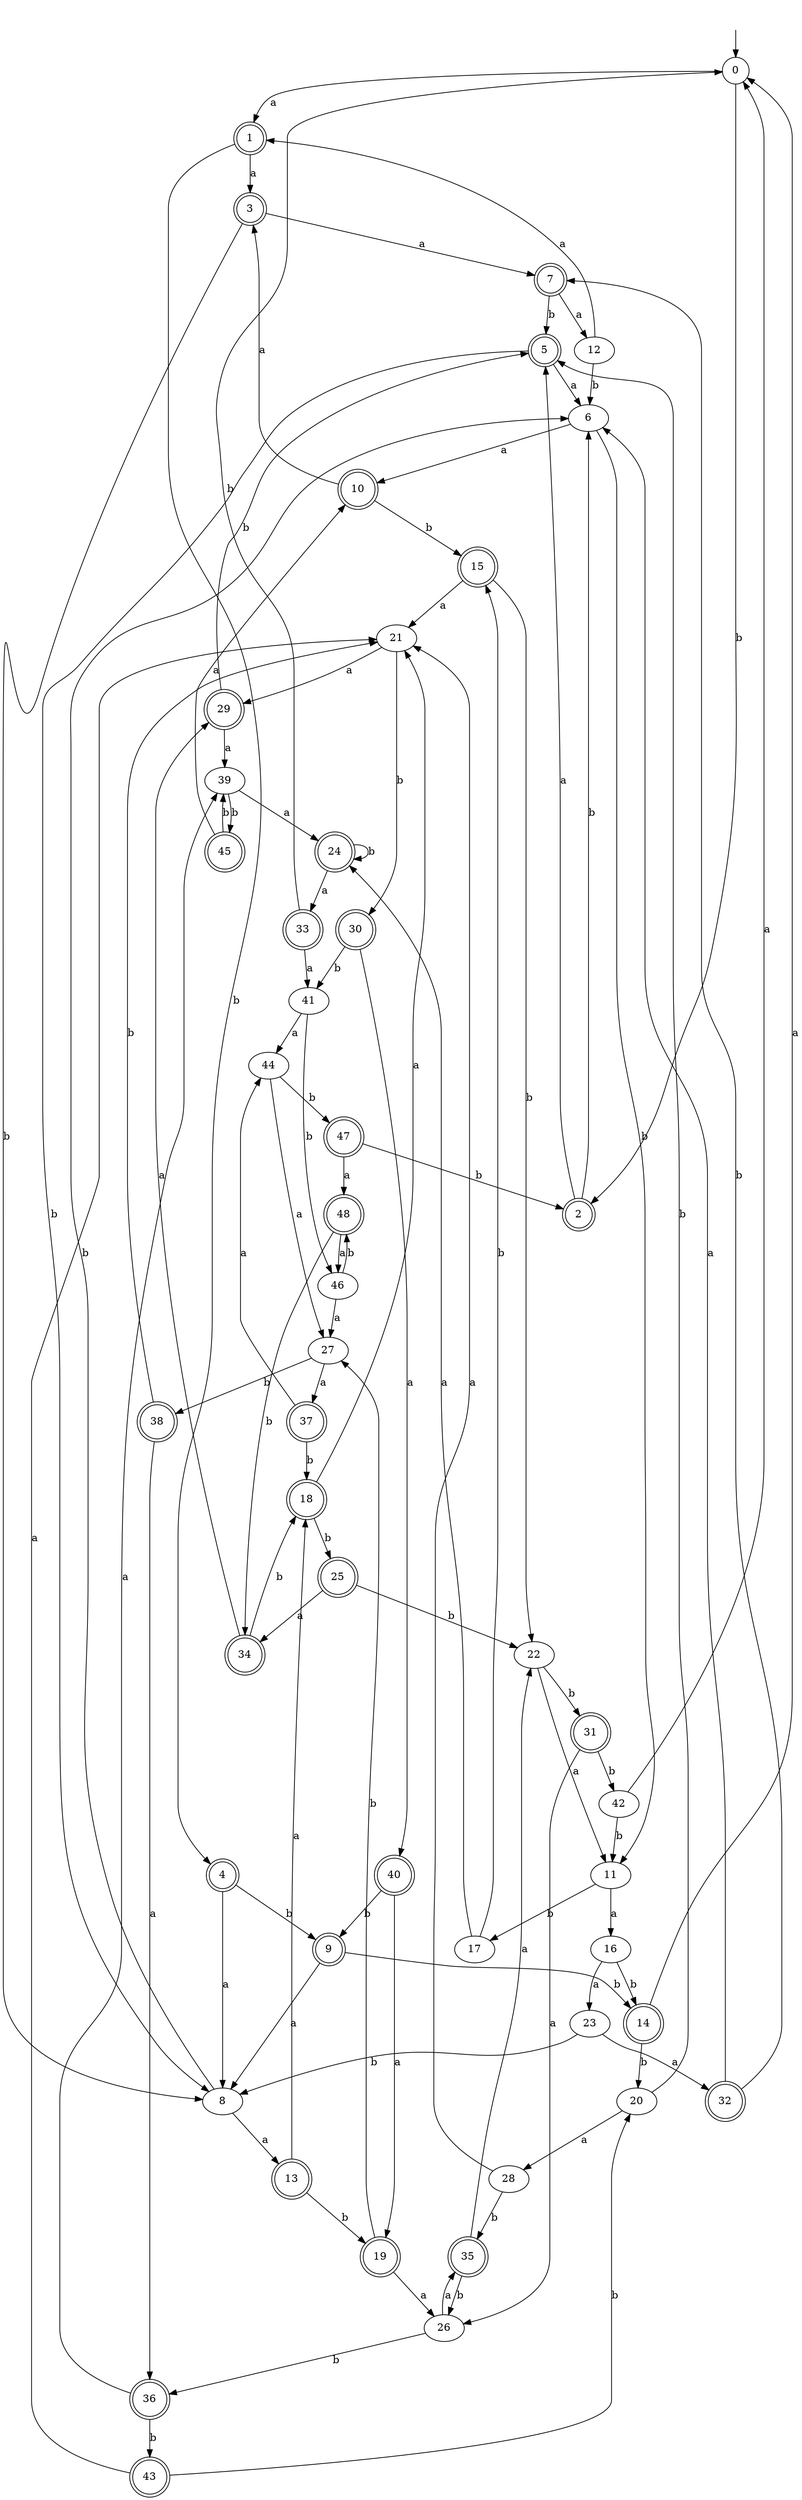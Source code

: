 digraph RandomDFA {
  __start0 [label="", shape=none];
  __start0 -> 0 [label=""];
  0 [shape=circle]
  0 -> 1 [label="a"]
  0 -> 2 [label="b"]
  1 [shape=doublecircle]
  1 -> 3 [label="a"]
  1 -> 4 [label="b"]
  2 [shape=doublecircle]
  2 -> 5 [label="a"]
  2 -> 6 [label="b"]
  3 [shape=doublecircle]
  3 -> 7 [label="a"]
  3 -> 8 [label="b"]
  4 [shape=doublecircle]
  4 -> 8 [label="a"]
  4 -> 9 [label="b"]
  5 [shape=doublecircle]
  5 -> 6 [label="a"]
  5 -> 8 [label="b"]
  6
  6 -> 10 [label="a"]
  6 -> 11 [label="b"]
  7 [shape=doublecircle]
  7 -> 12 [label="a"]
  7 -> 5 [label="b"]
  8
  8 -> 13 [label="a"]
  8 -> 6 [label="b"]
  9 [shape=doublecircle]
  9 -> 8 [label="a"]
  9 -> 14 [label="b"]
  10 [shape=doublecircle]
  10 -> 3 [label="a"]
  10 -> 15 [label="b"]
  11
  11 -> 16 [label="a"]
  11 -> 17 [label="b"]
  12
  12 -> 1 [label="a"]
  12 -> 6 [label="b"]
  13 [shape=doublecircle]
  13 -> 18 [label="a"]
  13 -> 19 [label="b"]
  14 [shape=doublecircle]
  14 -> 0 [label="a"]
  14 -> 20 [label="b"]
  15 [shape=doublecircle]
  15 -> 21 [label="a"]
  15 -> 22 [label="b"]
  16
  16 -> 23 [label="a"]
  16 -> 14 [label="b"]
  17
  17 -> 24 [label="a"]
  17 -> 15 [label="b"]
  18 [shape=doublecircle]
  18 -> 21 [label="a"]
  18 -> 25 [label="b"]
  19 [shape=doublecircle]
  19 -> 26 [label="a"]
  19 -> 27 [label="b"]
  20
  20 -> 28 [label="a"]
  20 -> 5 [label="b"]
  21
  21 -> 29 [label="a"]
  21 -> 30 [label="b"]
  22
  22 -> 11 [label="a"]
  22 -> 31 [label="b"]
  23
  23 -> 32 [label="a"]
  23 -> 8 [label="b"]
  24 [shape=doublecircle]
  24 -> 33 [label="a"]
  24 -> 24 [label="b"]
  25 [shape=doublecircle]
  25 -> 34 [label="a"]
  25 -> 22 [label="b"]
  26
  26 -> 35 [label="a"]
  26 -> 36 [label="b"]
  27
  27 -> 37 [label="a"]
  27 -> 38 [label="b"]
  28
  28 -> 21 [label="a"]
  28 -> 35 [label="b"]
  29 [shape=doublecircle]
  29 -> 39 [label="a"]
  29 -> 5 [label="b"]
  30 [shape=doublecircle]
  30 -> 40 [label="a"]
  30 -> 41 [label="b"]
  31 [shape=doublecircle]
  31 -> 26 [label="a"]
  31 -> 42 [label="b"]
  32 [shape=doublecircle]
  32 -> 6 [label="a"]
  32 -> 7 [label="b"]
  33 [shape=doublecircle]
  33 -> 41 [label="a"]
  33 -> 0 [label="b"]
  34 [shape=doublecircle]
  34 -> 29 [label="a"]
  34 -> 18 [label="b"]
  35 [shape=doublecircle]
  35 -> 22 [label="a"]
  35 -> 26 [label="b"]
  36 [shape=doublecircle]
  36 -> 39 [label="a"]
  36 -> 43 [label="b"]
  37 [shape=doublecircle]
  37 -> 44 [label="a"]
  37 -> 18 [label="b"]
  38 [shape=doublecircle]
  38 -> 36 [label="a"]
  38 -> 21 [label="b"]
  39
  39 -> 24 [label="a"]
  39 -> 45 [label="b"]
  40 [shape=doublecircle]
  40 -> 19 [label="a"]
  40 -> 9 [label="b"]
  41
  41 -> 44 [label="a"]
  41 -> 46 [label="b"]
  42
  42 -> 0 [label="a"]
  42 -> 11 [label="b"]
  43 [shape=doublecircle]
  43 -> 21 [label="a"]
  43 -> 20 [label="b"]
  44
  44 -> 27 [label="a"]
  44 -> 47 [label="b"]
  45 [shape=doublecircle]
  45 -> 10 [label="a"]
  45 -> 39 [label="b"]
  46
  46 -> 27 [label="a"]
  46 -> 48 [label="b"]
  47 [shape=doublecircle]
  47 -> 48 [label="a"]
  47 -> 2 [label="b"]
  48 [shape=doublecircle]
  48 -> 46 [label="a"]
  48 -> 34 [label="b"]
}
